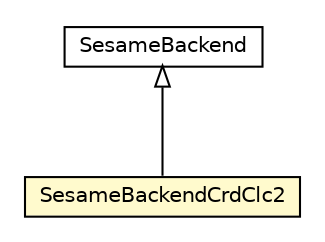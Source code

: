 #!/usr/local/bin/dot
#
# Class diagram 
# Generated by UMLGraph version R5_6-24-gf6e263 (http://www.umlgraph.org/)
#

digraph G {
	edge [fontname="Helvetica",fontsize=10,labelfontname="Helvetica",labelfontsize=10];
	node [fontname="Helvetica",fontsize=10,shape=plaintext];
	nodesep=0.25;
	ranksep=0.5;
	// org.universAAL.context.che.database.impl.SesameBackendCrdClc2
	c7250740 [label=<<table title="org.universAAL.context.che.database.impl.SesameBackendCrdClc2" border="0" cellborder="1" cellspacing="0" cellpadding="2" port="p" bgcolor="lemonChiffon" href="./SesameBackendCrdClc2.html">
		<tr><td><table border="0" cellspacing="0" cellpadding="1">
<tr><td align="center" balign="center"> SesameBackendCrdClc2 </td></tr>
		</table></td></tr>
		</table>>, URL="./SesameBackendCrdClc2.html", fontname="Helvetica", fontcolor="black", fontsize=10.0];
	// org.universAAL.context.che.database.impl.SesameBackend
	c7250744 [label=<<table title="org.universAAL.context.che.database.impl.SesameBackend" border="0" cellborder="1" cellspacing="0" cellpadding="2" port="p" href="./SesameBackend.html">
		<tr><td><table border="0" cellspacing="0" cellpadding="1">
<tr><td align="center" balign="center"> SesameBackend </td></tr>
		</table></td></tr>
		</table>>, URL="./SesameBackend.html", fontname="Helvetica", fontcolor="black", fontsize=10.0];
	//org.universAAL.context.che.database.impl.SesameBackendCrdClc2 extends org.universAAL.context.che.database.impl.SesameBackend
	c7250744:p -> c7250740:p [dir=back,arrowtail=empty];
}

